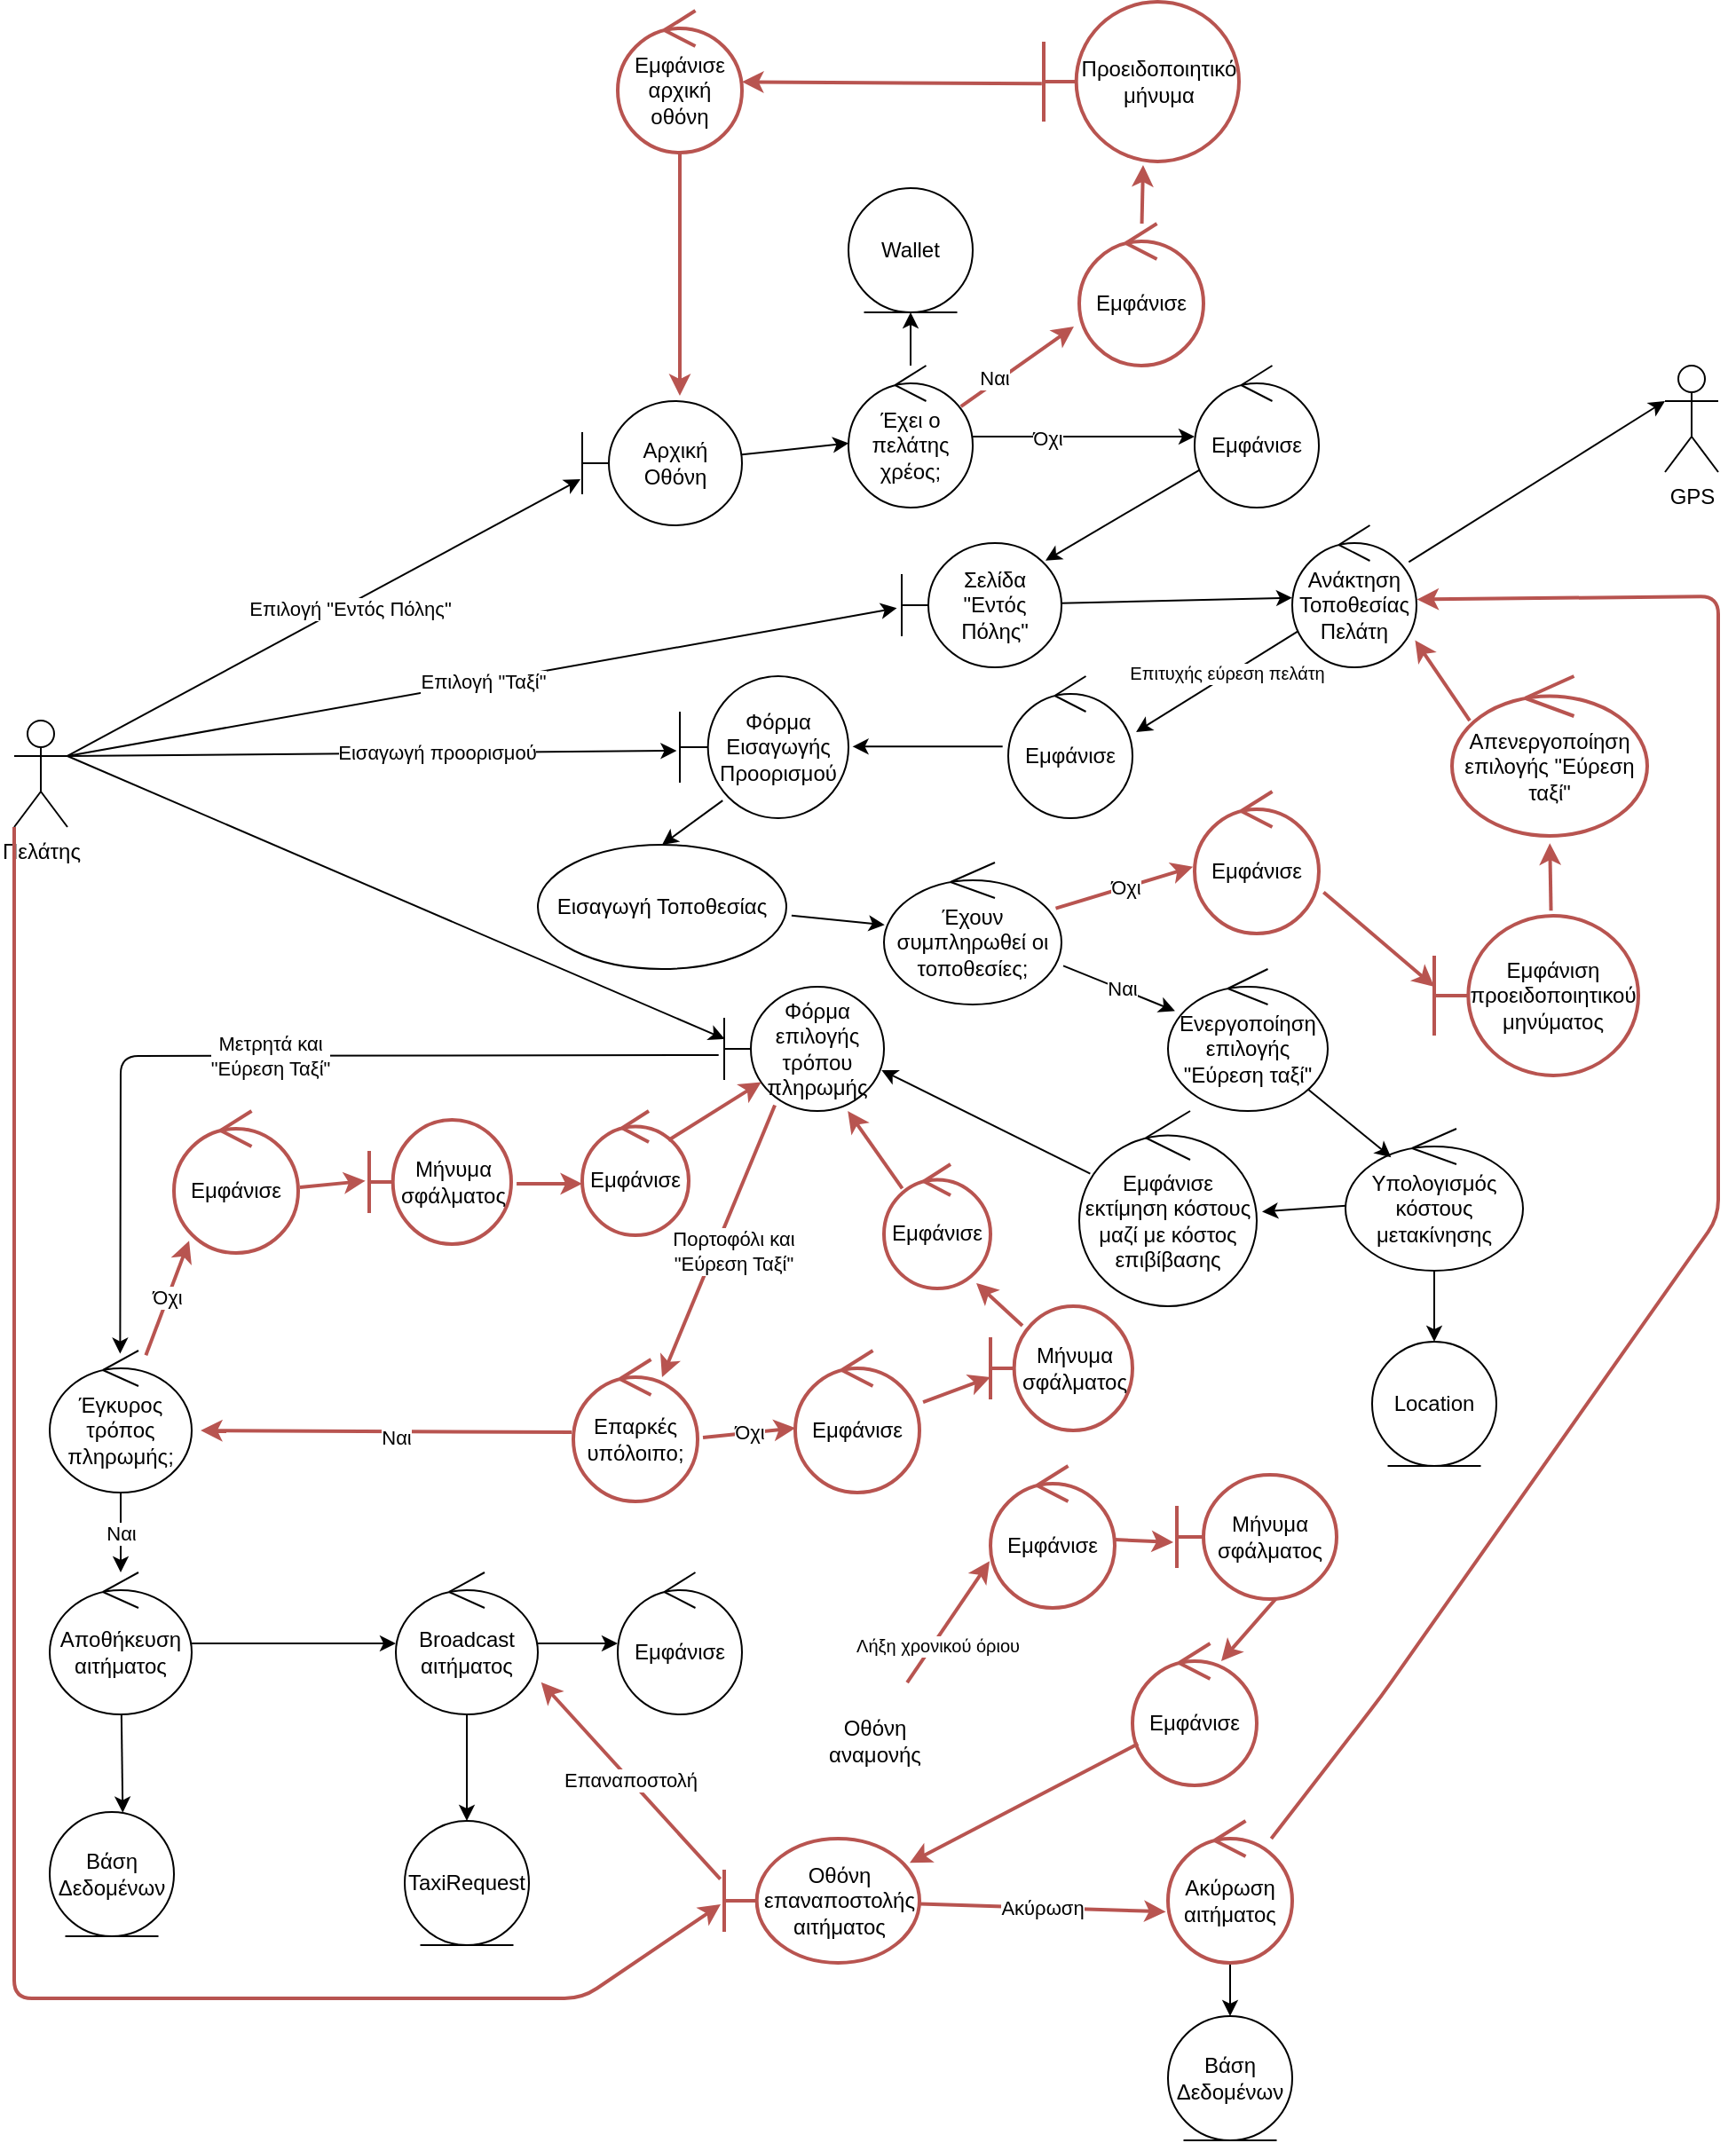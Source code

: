 <mxfile>
    <diagram id="-z3Yh579_QSOd7VFaLvF" name="Page-1">
        <mxGraphModel dx="1216" dy="672" grid="1" gridSize="10" guides="1" tooltips="1" connect="1" arrows="1" fold="1" page="1" pageScale="1" pageWidth="850" pageHeight="1100" math="0" shadow="0">
            <root>
                <mxCell id="0"/>
                <mxCell id="1" parent="0"/>
                <mxCell id="4" style="edgeStyle=none;html=1;exitX=1;exitY=0.333;exitDx=0;exitDy=0;exitPerimeter=0;entryX=-0.011;entryY=0.629;entryDx=0;entryDy=0;entryPerimeter=0;" parent="1" source="2" target="3" edge="1">
                    <mxGeometry relative="1" as="geometry"/>
                </mxCell>
                <mxCell id="5" value="Επιλογή &quot;Εντός Πόλης&quot;" style="edgeLabel;html=1;align=center;verticalAlign=middle;resizable=0;points=[];" parent="4" vertex="1" connectable="0">
                    <mxGeometry x="0.09" y="-2" relative="1" as="geometry">
                        <mxPoint as="offset"/>
                    </mxGeometry>
                </mxCell>
                <mxCell id="12" value="Επιλογή &quot;Ταξί&quot;" style="edgeStyle=none;html=1;exitX=1;exitY=0.333;exitDx=0;exitDy=0;exitPerimeter=0;entryX=-0.031;entryY=0.524;entryDx=0;entryDy=0;entryPerimeter=0;" parent="1" source="2" target="10" edge="1">
                    <mxGeometry relative="1" as="geometry"/>
                </mxCell>
                <mxCell id="26" style="edgeStyle=none;html=1;exitX=1;exitY=0.333;exitDx=0;exitDy=0;exitPerimeter=0;entryX=-0.019;entryY=0.525;entryDx=0;entryDy=0;entryPerimeter=0;" parent="1" source="2" target="24" edge="1">
                    <mxGeometry relative="1" as="geometry"/>
                </mxCell>
                <mxCell id="27" value="Εισαγωγή προορισμού" style="edgeLabel;html=1;align=center;verticalAlign=middle;resizable=0;points=[];" parent="26" vertex="1" connectable="0">
                    <mxGeometry x="0.213" relative="1" as="geometry">
                        <mxPoint as="offset"/>
                    </mxGeometry>
                </mxCell>
                <mxCell id="49" value="" style="edgeStyle=none;html=1;exitX=1;exitY=0.333;exitDx=0;exitDy=0;exitPerimeter=0;entryX=0.004;entryY=0.421;entryDx=0;entryDy=0;entryPerimeter=0;" parent="1" source="2" target="42" edge="1">
                    <mxGeometry relative="1" as="geometry"/>
                </mxCell>
                <mxCell id="2" value="Πελάτης" style="shape=umlActor;verticalLabelPosition=bottom;verticalAlign=top;html=1;" parent="1" vertex="1">
                    <mxGeometry x="50" y="460" width="30" height="60" as="geometry"/>
                </mxCell>
                <mxCell id="7" value="" style="edgeStyle=none;html=1;" parent="1" source="3" target="6" edge="1">
                    <mxGeometry relative="1" as="geometry"/>
                </mxCell>
                <mxCell id="3" value="Αρχική Οθόνη" style="shape=umlBoundary;whiteSpace=wrap;html=1;" parent="1" vertex="1">
                    <mxGeometry x="370" y="280" width="90" height="70" as="geometry"/>
                </mxCell>
                <mxCell id="9" value="" style="edgeStyle=none;html=1;" parent="1" source="6" target="8" edge="1">
                    <mxGeometry relative="1" as="geometry"/>
                </mxCell>
                <mxCell id="69" value="Όχι" style="edgeLabel;html=1;align=center;verticalAlign=middle;resizable=0;points=[];" parent="9" vertex="1" connectable="0">
                    <mxGeometry x="-0.329" y="-1" relative="1" as="geometry">
                        <mxPoint as="offset"/>
                    </mxGeometry>
                </mxCell>
                <mxCell id="16" style="edgeStyle=none;html=1;entryX=0.5;entryY=1;entryDx=0;entryDy=0;" parent="1" source="6" target="15" edge="1">
                    <mxGeometry relative="1" as="geometry"/>
                </mxCell>
                <mxCell id="71" style="edgeStyle=none;html=1;fillColor=#f8cecc;strokeColor=#b85450;strokeWidth=2;entryX=-0.043;entryY=0.725;entryDx=0;entryDy=0;entryPerimeter=0;exitX=0.905;exitY=0.288;exitDx=0;exitDy=0;exitPerimeter=0;" parent="1" source="6" target="134" edge="1">
                    <mxGeometry relative="1" as="geometry">
                        <mxPoint x="677" y="249" as="targetPoint"/>
                    </mxGeometry>
                </mxCell>
                <mxCell id="76" value="Ναι" style="edgeLabel;html=1;align=center;verticalAlign=middle;resizable=0;points=[];" parent="71" vertex="1" connectable="0">
                    <mxGeometry x="-0.605" y="-2" relative="1" as="geometry">
                        <mxPoint x="5" y="-9" as="offset"/>
                    </mxGeometry>
                </mxCell>
                <mxCell id="6" value="Έχει ο πελάτης χρέος;" style="ellipse;shape=umlControl;whiteSpace=wrap;html=1;" parent="1" vertex="1">
                    <mxGeometry x="520" y="260" width="70" height="80" as="geometry"/>
                </mxCell>
                <mxCell id="11" style="edgeStyle=none;html=1;entryX=0.9;entryY=0.141;entryDx=0;entryDy=0;entryPerimeter=0;" parent="1" source="8" target="10" edge="1">
                    <mxGeometry relative="1" as="geometry"/>
                </mxCell>
                <mxCell id="8" value="Εμφάνισε" style="ellipse;shape=umlControl;whiteSpace=wrap;html=1;" parent="1" vertex="1">
                    <mxGeometry x="715" y="260" width="70" height="80" as="geometry"/>
                </mxCell>
                <mxCell id="18" value="" style="edgeStyle=none;html=1;" parent="1" source="10" target="17" edge="1">
                    <mxGeometry relative="1" as="geometry"/>
                </mxCell>
                <mxCell id="10" value="Σελίδα &quot;Εντός Πόλης&quot;" style="shape=umlBoundary;whiteSpace=wrap;html=1;" parent="1" vertex="1">
                    <mxGeometry x="550" y="360" width="90" height="70" as="geometry"/>
                </mxCell>
                <mxCell id="15" value="Wallet" style="ellipse;shape=umlEntity;whiteSpace=wrap;html=1;" parent="1" vertex="1">
                    <mxGeometry x="520" y="160" width="70" height="70" as="geometry"/>
                </mxCell>
                <mxCell id="21" style="edgeStyle=none;html=1;entryX=0;entryY=0.333;entryDx=0;entryDy=0;entryPerimeter=0;" parent="1" source="17" target="19" edge="1">
                    <mxGeometry relative="1" as="geometry"/>
                </mxCell>
                <mxCell id="23" value="" style="edgeStyle=none;html=1;entryX=1.029;entryY=0.393;entryDx=0;entryDy=0;entryPerimeter=0;" parent="1" source="17" target="22" edge="1">
                    <mxGeometry relative="1" as="geometry"/>
                </mxCell>
                <mxCell id="143" value="Επιτυχής εύρεση πελάτη" style="edgeLabel;html=1;align=center;verticalAlign=middle;resizable=0;points=[];fontSize=10;" parent="23" vertex="1" connectable="0">
                    <mxGeometry x="-0.115" y="-2" relative="1" as="geometry">
                        <mxPoint as="offset"/>
                    </mxGeometry>
                </mxCell>
                <mxCell id="17" value="Ανάκτηση Τοποθεσίας Πελάτη" style="ellipse;shape=umlControl;whiteSpace=wrap;html=1;" parent="1" vertex="1">
                    <mxGeometry x="770" y="350" width="70" height="80" as="geometry"/>
                </mxCell>
                <mxCell id="19" value="GPS" style="shape=umlActor;verticalLabelPosition=bottom;verticalAlign=top;html=1;" parent="1" vertex="1">
                    <mxGeometry x="980" y="260" width="30" height="60" as="geometry"/>
                </mxCell>
                <mxCell id="25" style="edgeStyle=none;html=1;entryX=1.024;entryY=0.496;entryDx=0;entryDy=0;entryPerimeter=0;exitX=-0.045;exitY=0.496;exitDx=0;exitDy=0;exitPerimeter=0;" parent="1" source="22" target="24" edge="1">
                    <mxGeometry relative="1" as="geometry">
                        <mxPoint x="610" y="475" as="sourcePoint"/>
                        <mxPoint x="540" y="475" as="targetPoint"/>
                    </mxGeometry>
                </mxCell>
                <mxCell id="22" value="Εμφάνισε" style="ellipse;shape=umlControl;whiteSpace=wrap;html=1;" parent="1" vertex="1">
                    <mxGeometry x="610" y="435" width="70" height="80" as="geometry"/>
                </mxCell>
                <mxCell id="30" style="edgeStyle=none;html=1;entryX=0.5;entryY=0;entryDx=0;entryDy=0;exitX=0.254;exitY=0.876;exitDx=0;exitDy=0;exitPerimeter=0;" parent="1" source="24" target="28" edge="1">
                    <mxGeometry relative="1" as="geometry"/>
                </mxCell>
                <mxCell id="24" value="Φόρμα Εισαγωγής Προορισμού" style="shape=umlBoundary;whiteSpace=wrap;html=1;" parent="1" vertex="1">
                    <mxGeometry x="425" y="435" width="95" height="80" as="geometry"/>
                </mxCell>
                <mxCell id="46" value="" style="edgeStyle=none;html=1;exitX=1.021;exitY=0.569;exitDx=0;exitDy=0;exitPerimeter=0;" parent="1" source="28" target="31" edge="1">
                    <mxGeometry relative="1" as="geometry">
                        <mxPoint x="490" y="570" as="sourcePoint"/>
                    </mxGeometry>
                </mxCell>
                <mxCell id="28" value="Εισαγωγή Τοποθεσίας" style="ellipse;whiteSpace=wrap;html=1;" parent="1" vertex="1">
                    <mxGeometry x="345" y="530" width="140" height="70" as="geometry"/>
                </mxCell>
                <mxCell id="81" value="" style="edgeStyle=none;html=1;strokeWidth=1;exitX=1.01;exitY=0.727;exitDx=0;exitDy=0;exitPerimeter=0;" parent="1" source="31" target="80" edge="1">
                    <mxGeometry relative="1" as="geometry"/>
                </mxCell>
                <mxCell id="82" value="Ναι" style="edgeLabel;html=1;align=center;verticalAlign=middle;resizable=0;points=[];" parent="81" vertex="1" connectable="0">
                    <mxGeometry x="-0.479" y="-1" relative="1" as="geometry">
                        <mxPoint x="17" y="5" as="offset"/>
                    </mxGeometry>
                </mxCell>
                <mxCell id="90" value="Όχι" style="edgeStyle=none;html=1;strokeWidth=2;fillColor=#f8cecc;strokeColor=#b85450;entryX=-0.013;entryY=0.53;entryDx=0;entryDy=0;entryPerimeter=0;" parent="1" source="31" target="138" edge="1">
                    <mxGeometry relative="1" as="geometry">
                        <mxPoint x="730" y="580" as="targetPoint"/>
                    </mxGeometry>
                </mxCell>
                <mxCell id="31" value="Έχουν συμπληρωθεί οι τοποθεσίες;" style="ellipse;shape=umlControl;whiteSpace=wrap;html=1;" parent="1" vertex="1">
                    <mxGeometry x="540" y="540" width="100" height="80" as="geometry"/>
                </mxCell>
                <mxCell id="36" value="" style="edgeStyle=none;html=1;" parent="1" source="33" target="35" edge="1">
                    <mxGeometry relative="1" as="geometry"/>
                </mxCell>
                <mxCell id="41" style="edgeStyle=none;html=1;entryX=1.03;entryY=0.516;entryDx=0;entryDy=0;entryPerimeter=0;" parent="1" source="33" target="40" edge="1">
                    <mxGeometry relative="1" as="geometry"/>
                </mxCell>
                <mxCell id="33" value="Υπολογισμός κόστους μετακίνησης" style="ellipse;shape=umlControl;whiteSpace=wrap;html=1;" parent="1" vertex="1">
                    <mxGeometry x="800" y="690" width="100" height="80" as="geometry"/>
                </mxCell>
                <mxCell id="35" value="Location" style="ellipse;shape=umlEntity;whiteSpace=wrap;html=1;" parent="1" vertex="1">
                    <mxGeometry x="815" y="810" width="70" height="70" as="geometry"/>
                </mxCell>
                <mxCell id="86" value="" style="edgeStyle=none;html=1;strokeWidth=1;entryX=0.985;entryY=0.671;entryDx=0;entryDy=0;entryPerimeter=0;exitX=0.062;exitY=0.321;exitDx=0;exitDy=0;exitPerimeter=0;" parent="1" source="40" target="42" edge="1">
                    <mxGeometry relative="1" as="geometry">
                        <mxPoint x="635.989" y="698.593" as="targetPoint"/>
                    </mxGeometry>
                </mxCell>
                <mxCell id="40" value="Εμφάνισε εκτίμηση κόστους&lt;br&gt;μαζί με κόστος επιβίβασης" style="ellipse;shape=umlControl;whiteSpace=wrap;html=1;" parent="1" vertex="1">
                    <mxGeometry x="650" y="680" width="100" height="110" as="geometry"/>
                </mxCell>
                <mxCell id="51" value="Μετρητά και &lt;br&gt;&quot;Εύρεση Ταξί&quot;" style="edgeStyle=none;html=1;entryX=0.496;entryY=0.022;entryDx=0;entryDy=0;entryPerimeter=0;exitX=-0.035;exitY=0.55;exitDx=0;exitDy=0;exitPerimeter=0;" parent="1" source="42" target="57" edge="1">
                    <mxGeometry relative="1" as="geometry">
                        <mxPoint x="370" y="820" as="targetPoint"/>
                        <Array as="points">
                            <mxPoint x="110" y="649"/>
                        </Array>
                    </mxGeometry>
                </mxCell>
                <mxCell id="97" style="edgeStyle=none;html=1;entryX=0.714;entryY=0.125;entryDx=0;entryDy=0;entryPerimeter=0;strokeWidth=2;fillColor=#f8cecc;strokeColor=#b85450;exitX=0.317;exitY=0.954;exitDx=0;exitDy=0;exitPerimeter=0;" parent="1" source="42" target="96" edge="1">
                    <mxGeometry relative="1" as="geometry"/>
                </mxCell>
                <mxCell id="98" value="Πορτοφόλι και&lt;br&gt;&quot;Εύρεση Ταξί&quot;" style="edgeLabel;html=1;align=center;verticalAlign=middle;resizable=0;points=[];" parent="97" vertex="1" connectable="0">
                    <mxGeometry x="-0.432" y="-3" relative="1" as="geometry">
                        <mxPoint x="-3" y="40" as="offset"/>
                    </mxGeometry>
                </mxCell>
                <mxCell id="42" value="Φόρμα επιλογής τρόπου πληρωμής" style="shape=umlBoundary;whiteSpace=wrap;html=1;" parent="1" vertex="1">
                    <mxGeometry x="450" y="610" width="90" height="70" as="geometry"/>
                </mxCell>
                <mxCell id="60" value="Ναι" style="edgeStyle=none;html=1;" parent="1" source="57" target="59" edge="1">
                    <mxGeometry relative="1" as="geometry"/>
                </mxCell>
                <mxCell id="93" value="Όχι" style="edgeStyle=none;html=1;strokeWidth=2;fillColor=#f8cecc;strokeColor=#b85450;entryX=0.122;entryY=0.914;entryDx=0;entryDy=0;entryPerimeter=0;" parent="1" source="57" target="154" edge="1">
                    <mxGeometry relative="1" as="geometry">
                        <mxPoint x="240.268" y="796.759" as="targetPoint"/>
                    </mxGeometry>
                </mxCell>
                <mxCell id="57" value="Έγκυρος τρόπος πληρωμής;" style="ellipse;shape=umlControl;whiteSpace=wrap;html=1;" parent="1" vertex="1">
                    <mxGeometry x="70" y="815" width="80" height="80" as="geometry"/>
                </mxCell>
                <mxCell id="62" value="" style="edgeStyle=none;html=1;entryX=0.588;entryY=0.005;entryDx=0;entryDy=0;entryPerimeter=0;" parent="1" source="59" target="159" edge="1">
                    <mxGeometry relative="1" as="geometry">
                        <mxPoint x="68.276" y="1085" as="targetPoint"/>
                    </mxGeometry>
                </mxCell>
                <mxCell id="64" value="" style="edgeStyle=none;html=1;" parent="1" source="59" target="63" edge="1">
                    <mxGeometry relative="1" as="geometry"/>
                </mxCell>
                <mxCell id="59" value="Αποθήκευση αιτήματος" style="ellipse;shape=umlControl;whiteSpace=wrap;html=1;" parent="1" vertex="1">
                    <mxGeometry x="70" y="940" width="80" height="80" as="geometry"/>
                </mxCell>
                <mxCell id="66" value="" style="edgeStyle=none;html=1;entryX=0.5;entryY=0;entryDx=0;entryDy=0;" parent="1" source="63" target="77" edge="1">
                    <mxGeometry relative="1" as="geometry">
                        <mxPoint x="670" y="900.0" as="targetPoint"/>
                    </mxGeometry>
                </mxCell>
                <mxCell id="68" value="" style="edgeStyle=none;html=1;" parent="1" source="63" target="67" edge="1">
                    <mxGeometry relative="1" as="geometry"/>
                </mxCell>
                <mxCell id="63" value="Broadcast αιτήματος" style="ellipse;shape=umlControl;whiteSpace=wrap;html=1;" parent="1" vertex="1">
                    <mxGeometry x="265" y="940" width="80" height="80" as="geometry"/>
                </mxCell>
                <mxCell id="106" value="" style="edgeStyle=none;html=1;strokeWidth=2;fillColor=#f8cecc;strokeColor=#b85450;entryX=-0.007;entryY=0.671;entryDx=0;entryDy=0;entryPerimeter=0;startArrow=none;exitX=0.755;exitY=0.029;exitDx=0;exitDy=0;exitPerimeter=0;" parent="1" source="169" target="105" edge="1">
                    <mxGeometry relative="1" as="geometry">
                        <mxPoint x="530" y="990" as="sourcePoint"/>
                        <mxPoint x="510.0" y="980" as="targetPoint"/>
                    </mxGeometry>
                </mxCell>
                <mxCell id="172" value="Λήξη χρονικού όριου" style="edgeLabel;html=1;align=center;verticalAlign=middle;resizable=0;points=[];fontSize=10;" parent="106" vertex="1" connectable="0">
                    <mxGeometry x="-0.362" y="-1" relative="1" as="geometry">
                        <mxPoint x="1" as="offset"/>
                    </mxGeometry>
                </mxCell>
                <mxCell id="171" style="edgeStyle=none;html=1;entryX=0.191;entryY=0.371;entryDx=0;entryDy=0;entryPerimeter=0;strokeColor=#FFFFFF;strokeWidth=1;fontSize=10;" parent="1" source="67" target="169" edge="1">
                    <mxGeometry relative="1" as="geometry"/>
                </mxCell>
                <mxCell id="67" value="Εμφάνισε" style="ellipse;shape=umlControl;whiteSpace=wrap;html=1;" parent="1" vertex="1">
                    <mxGeometry x="390" y="940" width="70" height="80" as="geometry"/>
                </mxCell>
                <mxCell id="74" value="" style="edgeStyle=none;html=1;fillColor=#f8cecc;strokeColor=#b85450;strokeWidth=2;exitX=-0.01;exitY=0.513;exitDx=0;exitDy=0;exitPerimeter=0;" parent="1" source="129" target="73" edge="1">
                    <mxGeometry relative="1" as="geometry">
                        <mxPoint x="780" y="240" as="sourcePoint"/>
                    </mxGeometry>
                </mxCell>
                <mxCell id="164" style="edgeStyle=none;html=1;entryX=0.611;entryY=-0.043;entryDx=0;entryDy=0;entryPerimeter=0;strokeColor=#B85450;strokeWidth=2;fontSize=10;" parent="1" source="73" target="3" edge="1">
                    <mxGeometry relative="1" as="geometry"/>
                </mxCell>
                <mxCell id="73" value="Εμφάνισε αρχική οθόνη" style="ellipse;shape=umlControl;whiteSpace=wrap;html=1;fillColor=none;strokeColor=#b85450;strokeWidth=2;" parent="1" vertex="1">
                    <mxGeometry x="390" y="60" width="70" height="80" as="geometry"/>
                </mxCell>
                <mxCell id="77" value="TaxiRequest" style="ellipse;shape=umlEntity;whiteSpace=wrap;html=1;" parent="1" vertex="1">
                    <mxGeometry x="270" y="1080" width="70" height="70" as="geometry"/>
                </mxCell>
                <mxCell id="88" style="edgeStyle=none;html=1;entryX=0.257;entryY=0.201;entryDx=0;entryDy=0;entryPerimeter=0;strokeWidth=1;" parent="1" source="80" target="33" edge="1">
                    <mxGeometry relative="1" as="geometry"/>
                </mxCell>
                <mxCell id="80" value="Ενεργοποίηση επιλογής &quot;Εύρεση ταξί&quot;" style="ellipse;shape=umlControl;whiteSpace=wrap;html=1;" parent="1" vertex="1">
                    <mxGeometry x="700" y="600" width="90" height="80" as="geometry"/>
                </mxCell>
                <mxCell id="91" style="edgeStyle=none;html=1;entryX=0.989;entryY=0.809;entryDx=0;entryDy=0;entryPerimeter=0;strokeWidth=2;fillColor=#f8cecc;strokeColor=#b85450;exitX=0.091;exitY=0.278;exitDx=0;exitDy=0;exitPerimeter=0;" parent="1" source="89" target="17" edge="1">
                    <mxGeometry relative="1" as="geometry"/>
                </mxCell>
                <mxCell id="89" value="Απενεργοποίηση επιλογής &quot;Εύρεση ταξί&quot;" style="ellipse;shape=umlControl;whiteSpace=wrap;html=1;fillColor=none;strokeColor=#b85450;strokeWidth=2;" parent="1" vertex="1">
                    <mxGeometry x="860" y="435" width="110" height="90" as="geometry"/>
                </mxCell>
                <mxCell id="99" style="edgeStyle=none;html=1;strokeWidth=2;fillColor=#f8cecc;strokeColor=#b85450;exitX=-0.014;exitY=0.513;exitDx=0;exitDy=0;exitPerimeter=0;entryX=1.063;entryY=0.563;entryDx=0;entryDy=0;entryPerimeter=0;" parent="1" source="96" target="57" edge="1">
                    <mxGeometry relative="1" as="geometry"/>
                </mxCell>
                <mxCell id="100" value="Ναι" style="edgeLabel;html=1;align=center;verticalAlign=middle;resizable=0;points=[];" parent="99" vertex="1" connectable="0">
                    <mxGeometry x="-0.245" y="-5" relative="1" as="geometry">
                        <mxPoint x="-20" y="8" as="offset"/>
                    </mxGeometry>
                </mxCell>
                <mxCell id="102" value="Όχι" style="edgeStyle=none;html=1;strokeWidth=2;fillColor=#f8cecc;strokeColor=#b85450;exitX=1.043;exitY=0.55;exitDx=0;exitDy=0;exitPerimeter=0;" parent="1" source="96" target="101" edge="1">
                    <mxGeometry relative="1" as="geometry"/>
                </mxCell>
                <mxCell id="96" value="Επαρκές υπόλοιπο;" style="ellipse;shape=umlControl;whiteSpace=wrap;html=1;fillColor=none;strokeColor=#b85450;strokeWidth=2;" parent="1" vertex="1">
                    <mxGeometry x="365" y="820" width="70" height="80" as="geometry"/>
                </mxCell>
                <mxCell id="103" style="edgeStyle=none;html=1;strokeWidth=2;fillColor=#f8cecc;strokeColor=#b85450;exitX=0.172;exitY=0.195;exitDx=0;exitDy=0;exitPerimeter=0;" parent="1" source="150" target="42" edge="1">
                    <mxGeometry relative="1" as="geometry">
                        <mxPoint x="539" y="754" as="sourcePoint"/>
                    </mxGeometry>
                </mxCell>
                <mxCell id="149" style="edgeStyle=none;html=1;strokeColor=#B85450;fontSize=10;exitX=1.029;exitY=0.363;exitDx=0;exitDy=0;exitPerimeter=0;entryX=0;entryY=0.571;entryDx=0;entryDy=0;entryPerimeter=0;strokeWidth=2;" parent="1" source="101" target="146" edge="1">
                    <mxGeometry relative="1" as="geometry"/>
                </mxCell>
                <mxCell id="101" value="Εμφάνισε" style="ellipse;shape=umlControl;whiteSpace=wrap;html=1;fillColor=none;strokeColor=#b85450;strokeWidth=2;" parent="1" vertex="1">
                    <mxGeometry x="490" y="815" width="70" height="80" as="geometry"/>
                </mxCell>
                <mxCell id="161" style="edgeStyle=none;html=1;strokeColor=#B85450;strokeWidth=2;fontSize=10;entryX=-0.022;entryY=0.543;entryDx=0;entryDy=0;entryPerimeter=0;" parent="1" source="105" target="167" edge="1">
                    <mxGeometry relative="1" as="geometry">
                        <mxPoint x="690" y="970" as="targetPoint"/>
                    </mxGeometry>
                </mxCell>
                <mxCell id="105" value="Εμφάνισε" style="ellipse;shape=umlControl;whiteSpace=wrap;html=1;fillColor=none;strokeColor=#b85450;strokeWidth=2;" parent="1" vertex="1">
                    <mxGeometry x="600" y="880" width="70" height="80" as="geometry"/>
                </mxCell>
                <mxCell id="163" style="edgeStyle=none;html=1;entryX=0.95;entryY=0.195;entryDx=0;entryDy=0;entryPerimeter=0;strokeColor=#B85450;strokeWidth=2;fontSize=10;" parent="1" source="109" target="111" edge="1">
                    <mxGeometry relative="1" as="geometry"/>
                </mxCell>
                <mxCell id="109" value="Εμφάνισε" style="ellipse;shape=umlControl;whiteSpace=wrap;html=1;fillColor=none;strokeColor=#b85450;strokeWidth=2;" parent="1" vertex="1">
                    <mxGeometry x="680" y="980" width="70" height="80" as="geometry"/>
                </mxCell>
                <mxCell id="114" value="Επαναποστολή" style="edgeStyle=none;html=1;entryX=1.023;entryY=0.774;entryDx=0;entryDy=0;entryPerimeter=0;strokeWidth=2;exitX=-0.02;exitY=0.326;exitDx=0;exitDy=0;exitPerimeter=0;strokeColor=#B85450;" parent="1" source="111" target="63" edge="1">
                    <mxGeometry relative="1" as="geometry">
                        <mxPoint x="450" y="1093" as="sourcePoint"/>
                    </mxGeometry>
                </mxCell>
                <mxCell id="118" value="Ακύρωση" style="edgeStyle=none;html=1;entryX=-0.017;entryY=0.64;entryDx=0;entryDy=0;entryPerimeter=0;strokeWidth=2;strokeColor=#B85450;" parent="1" source="111" target="117" edge="1">
                    <mxGeometry relative="1" as="geometry"/>
                </mxCell>
                <mxCell id="111" value="Οθόνη επαναποστολής αιτήματος" style="shape=umlBoundary;whiteSpace=wrap;html=1;fillColor=none;strokeColor=#b85450;strokeWidth=2;" parent="1" vertex="1">
                    <mxGeometry x="450" y="1090" width="110" height="70" as="geometry"/>
                </mxCell>
                <mxCell id="119" style="edgeStyle=none;html=1;entryX=1.004;entryY=0.522;entryDx=0;entryDy=0;entryPerimeter=0;strokeWidth=2;strokeColor=#B85450;" parent="1" source="117" target="17" edge="1">
                    <mxGeometry relative="1" as="geometry">
                        <Array as="points">
                            <mxPoint x="820" y="1010"/>
                            <mxPoint x="1010" y="740"/>
                            <mxPoint x="1010" y="390"/>
                        </Array>
                    </mxGeometry>
                </mxCell>
                <mxCell id="126" value="" style="edgeStyle=none;html=1;strokeWidth=1;fontSize=24;" parent="1" source="117" target="124" edge="1">
                    <mxGeometry relative="1" as="geometry"/>
                </mxCell>
                <mxCell id="117" value="Ακύρωση αιτήματος" style="ellipse;shape=umlControl;whiteSpace=wrap;html=1;fillColor=none;strokeColor=#b85450;strokeWidth=2;" parent="1" vertex="1">
                    <mxGeometry x="700" y="1080" width="70" height="80" as="geometry"/>
                </mxCell>
                <mxCell id="129" value="Προειδοποιητικό&lt;br&gt;μήνυμα" style="shape=umlBoundary;whiteSpace=wrap;html=1;strokeColor=#B85450;strokeWidth=2;" parent="1" vertex="1">
                    <mxGeometry x="630" y="55" width="110" height="90" as="geometry"/>
                </mxCell>
                <mxCell id="124" value="Βάση Δεδομένων" style="ellipse;shape=umlEntity;whiteSpace=wrap;html=1;" parent="1" vertex="1">
                    <mxGeometry x="700" y="1190" width="70" height="70" as="geometry"/>
                </mxCell>
                <mxCell id="135" style="edgeStyle=none;html=1;entryX=0.509;entryY=1.022;entryDx=0;entryDy=0;entryPerimeter=0;strokeColor=#B85450;strokeWidth=2;" parent="1" source="134" target="129" edge="1">
                    <mxGeometry relative="1" as="geometry"/>
                </mxCell>
                <mxCell id="141" style="edgeStyle=none;html=1;entryX=0;entryY=0.444;entryDx=0;entryDy=0;entryPerimeter=0;strokeColor=#B85450;fontSize=10;strokeWidth=2;exitX=1.038;exitY=0.709;exitDx=0;exitDy=0;exitPerimeter=0;" parent="1" source="138" target="140" edge="1">
                    <mxGeometry relative="1" as="geometry"/>
                </mxCell>
                <mxCell id="134" value="Εμφάνισε" style="ellipse;shape=umlControl;whiteSpace=wrap;html=1;fillColor=none;strokeColor=#b85450;strokeWidth=2;" parent="1" vertex="1">
                    <mxGeometry x="650" y="180" width="70" height="80" as="geometry"/>
                </mxCell>
                <mxCell id="142" style="edgeStyle=none;html=1;entryX=0.501;entryY=1.046;entryDx=0;entryDy=0;entryPerimeter=0;strokeColor=#B85450;fontSize=10;strokeWidth=2;exitX=0.572;exitY=-0.032;exitDx=0;exitDy=0;exitPerimeter=0;" parent="1" source="140" target="89" edge="1">
                    <mxGeometry relative="1" as="geometry"/>
                </mxCell>
                <mxCell id="138" value="Εμφάνισε" style="ellipse;shape=umlControl;whiteSpace=wrap;html=1;fillColor=none;strokeColor=#b85450;strokeWidth=2;" parent="1" vertex="1">
                    <mxGeometry x="715" y="500" width="70" height="80" as="geometry"/>
                </mxCell>
                <mxCell id="140" value="Εμφάνιση προειδοποιητικού&lt;br&gt;μηνύματος" style="shape=umlBoundary;whiteSpace=wrap;html=1;strokeColor=#B85450;strokeWidth=2;" parent="1" vertex="1">
                    <mxGeometry x="850" y="570" width="115" height="90" as="geometry"/>
                </mxCell>
                <mxCell id="151" style="edgeStyle=none;html=1;strokeColor=#B85450;fontSize=10;strokeWidth=2;entryX=0.867;entryY=0.957;entryDx=0;entryDy=0;entryPerimeter=0;exitX=0.225;exitY=0.157;exitDx=0;exitDy=0;exitPerimeter=0;" parent="1" source="146" target="150" edge="1">
                    <mxGeometry relative="1" as="geometry"/>
                </mxCell>
                <mxCell id="146" value="Μήνυμα&lt;br&gt;σφάλματος" style="shape=umlBoundary;whiteSpace=wrap;html=1;strokeColor=#B85450;strokeWidth=2;" parent="1" vertex="1">
                    <mxGeometry x="600" y="790" width="80" height="70" as="geometry"/>
                </mxCell>
                <mxCell id="150" value="Εμφάνισε" style="ellipse;shape=umlControl;whiteSpace=wrap;html=1;fillColor=none;strokeColor=#b85450;strokeWidth=2;" parent="1" vertex="1">
                    <mxGeometry x="540" y="710" width="60" height="70" as="geometry"/>
                </mxCell>
                <mxCell id="153" style="edgeStyle=none;html=1;strokeColor=#B85450;fontSize=10;exitX=1.014;exitY=0.538;exitDx=0;exitDy=0;exitPerimeter=0;strokeWidth=2;entryX=-0.027;entryY=0.491;entryDx=0;entryDy=0;entryPerimeter=0;" parent="1" source="154" target="156" edge="1">
                    <mxGeometry relative="1" as="geometry">
                        <mxPoint x="240" y="780" as="targetPoint"/>
                    </mxGeometry>
                </mxCell>
                <mxCell id="154" value="Εμφάνισε" style="ellipse;shape=umlControl;whiteSpace=wrap;html=1;fillColor=none;strokeColor=#b85450;strokeWidth=2;" parent="1" vertex="1">
                    <mxGeometry x="140.0" y="680" width="70" height="80" as="geometry"/>
                </mxCell>
                <mxCell id="155" style="edgeStyle=none;html=1;strokeColor=#B85450;fontSize=10;exitX=1.038;exitY=0.514;exitDx=0;exitDy=0;exitPerimeter=0;strokeWidth=2;entryX=0;entryY=0.585;entryDx=0;entryDy=0;entryPerimeter=0;" parent="1" source="156" target="157" edge="1">
                    <mxGeometry relative="1" as="geometry">
                        <mxPoint x="322" y="730" as="sourcePoint"/>
                        <mxPoint x="380" y="720" as="targetPoint"/>
                    </mxGeometry>
                </mxCell>
                <mxCell id="156" value="Μήνυμα&lt;br&gt;σφάλματος" style="shape=umlBoundary;whiteSpace=wrap;html=1;strokeColor=#B85450;strokeWidth=2;" parent="1" vertex="1">
                    <mxGeometry x="250" y="685" width="80" height="70" as="geometry"/>
                </mxCell>
                <mxCell id="158" style="edgeStyle=none;html=1;entryX=0.232;entryY=0.767;entryDx=0;entryDy=0;entryPerimeter=0;strokeColor=#B85450;fontSize=10;exitX=0.809;exitY=0.236;exitDx=0;exitDy=0;exitPerimeter=0;strokeWidth=2;" parent="1" source="157" target="42" edge="1">
                    <mxGeometry relative="1" as="geometry"/>
                </mxCell>
                <mxCell id="157" value="Εμφάνισε" style="ellipse;shape=umlControl;whiteSpace=wrap;html=1;fillColor=none;strokeColor=#b85450;strokeWidth=2;" parent="1" vertex="1">
                    <mxGeometry x="370" y="680" width="60" height="70" as="geometry"/>
                </mxCell>
                <mxCell id="159" value="Βάση Δεδομένων" style="ellipse;shape=umlEntity;whiteSpace=wrap;html=1;" parent="1" vertex="1">
                    <mxGeometry x="70" y="1075" width="70" height="70" as="geometry"/>
                </mxCell>
                <mxCell id="162" style="edgeStyle=none;html=1;entryX=0.714;entryY=0.125;entryDx=0;entryDy=0;entryPerimeter=0;strokeColor=#B85450;strokeWidth=2;fontSize=10;exitX=0.995;exitY=0.447;exitDx=0;exitDy=0;exitPerimeter=0;" parent="1" source="167" target="109" edge="1">
                    <mxGeometry relative="1" as="geometry">
                        <mxPoint x="775" y="939.963" as="sourcePoint"/>
                    </mxGeometry>
                </mxCell>
                <mxCell id="167" value="Μήνυμα σφάλματος" style="shape=umlBoundary;whiteSpace=wrap;html=1;strokeColor=#B85450;strokeWidth=2;" parent="1" vertex="1">
                    <mxGeometry x="705" y="885" width="90" height="70" as="geometry"/>
                </mxCell>
                <mxCell id="169" value="Οθόνη αναμονής" style="shape=umlBoundary;whiteSpace=wrap;html=1;fillColor=none;strokeColor=#FFFFFF;" parent="1" vertex="1">
                    <mxGeometry x="470" y="1000" width="110" height="70" as="geometry"/>
                </mxCell>
                <mxCell id="174" style="edgeStyle=none;html=1;entryX=-0.018;entryY=0.529;entryDx=0;entryDy=0;entryPerimeter=0;strokeColor=#B85450;strokeWidth=2;fontSize=10;exitX=0;exitY=1;exitDx=0;exitDy=0;exitPerimeter=0;" parent="1" source="2" target="111" edge="1">
                    <mxGeometry relative="1" as="geometry">
                        <mxPoint x="580.004" y="1170.001" as="sourcePoint"/>
                        <mxPoint x="282.23" y="1299.47" as="targetPoint"/>
                        <Array as="points">
                            <mxPoint x="50" y="1180"/>
                            <mxPoint x="370" y="1180"/>
                        </Array>
                    </mxGeometry>
                </mxCell>
            </root>
        </mxGraphModel>
    </diagram>
</mxfile>